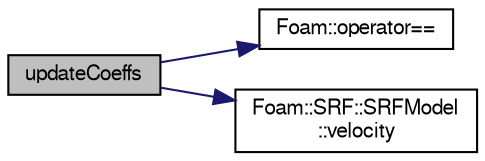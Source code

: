 digraph "updateCoeffs"
{
  bgcolor="transparent";
  edge [fontname="FreeSans",fontsize="10",labelfontname="FreeSans",labelfontsize="10"];
  node [fontname="FreeSans",fontsize="10",shape=record];
  rankdir="LR";
  Node62 [label="updateCoeffs",height=0.2,width=0.4,color="black", fillcolor="grey75", style="filled", fontcolor="black"];
  Node62 -> Node63 [color="midnightblue",fontsize="10",style="solid",fontname="FreeSans"];
  Node63 [label="Foam::operator==",height=0.2,width=0.4,color="black",URL="$a21124.html#a28a45d2e3cca6152b024de57575abbf1"];
  Node62 -> Node64 [color="midnightblue",fontsize="10",style="solid",fontname="FreeSans"];
  Node64 [label="Foam::SRF::SRFModel\l::velocity",height=0.2,width=0.4,color="black",URL="$a21962.html#a48ccdbbb1ef93c12f9ecb3c72de388ee",tooltip="Return velocity vector from positions. "];
}

